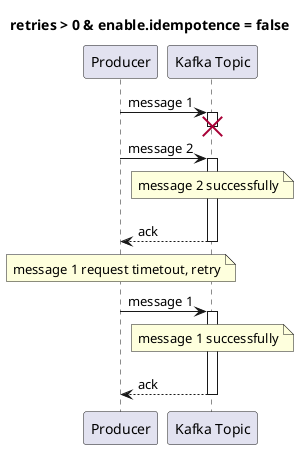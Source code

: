 @startuml

participant pro as "Producer"
participant topic as "Kafka Topic"

title retries > 0 & enable.idempotence = false

pro -> topic : message 1
activate topic
pro -[hidden]-> topic
destroy topic
deactivate topic
pro -> topic : message 2
activate topic
note over topic : message 2 successfully
pro -[hidden]-> topic
topic --> pro : ack
deactivate topic

note over pro : message 1 request timetout, retry

pro -> topic : message 1
activate topic
note over topic : message 1 successfully
pro -[hidden]-> topic
topic --> pro : ack
deactivate topic


@enduml